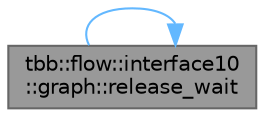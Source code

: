 digraph "tbb::flow::interface10::graph::release_wait"
{
 // LATEX_PDF_SIZE
  bgcolor="transparent";
  edge [fontname=Helvetica,fontsize=10,labelfontname=Helvetica,labelfontsize=10];
  node [fontname=Helvetica,fontsize=10,shape=box,height=0.2,width=0.4];
  rankdir="LR";
  Node1 [id="Node000001",label="tbb::flow::interface10\l::graph::release_wait",height=0.2,width=0.4,color="gray40", fillcolor="grey60", style="filled", fontcolor="black",tooltip="Deregisters an external entity that may have interacted with the graph."];
  Node1 -> Node1 [id="edge1_Node000001_Node000001",color="steelblue1",style="solid",tooltip=" "];
}
